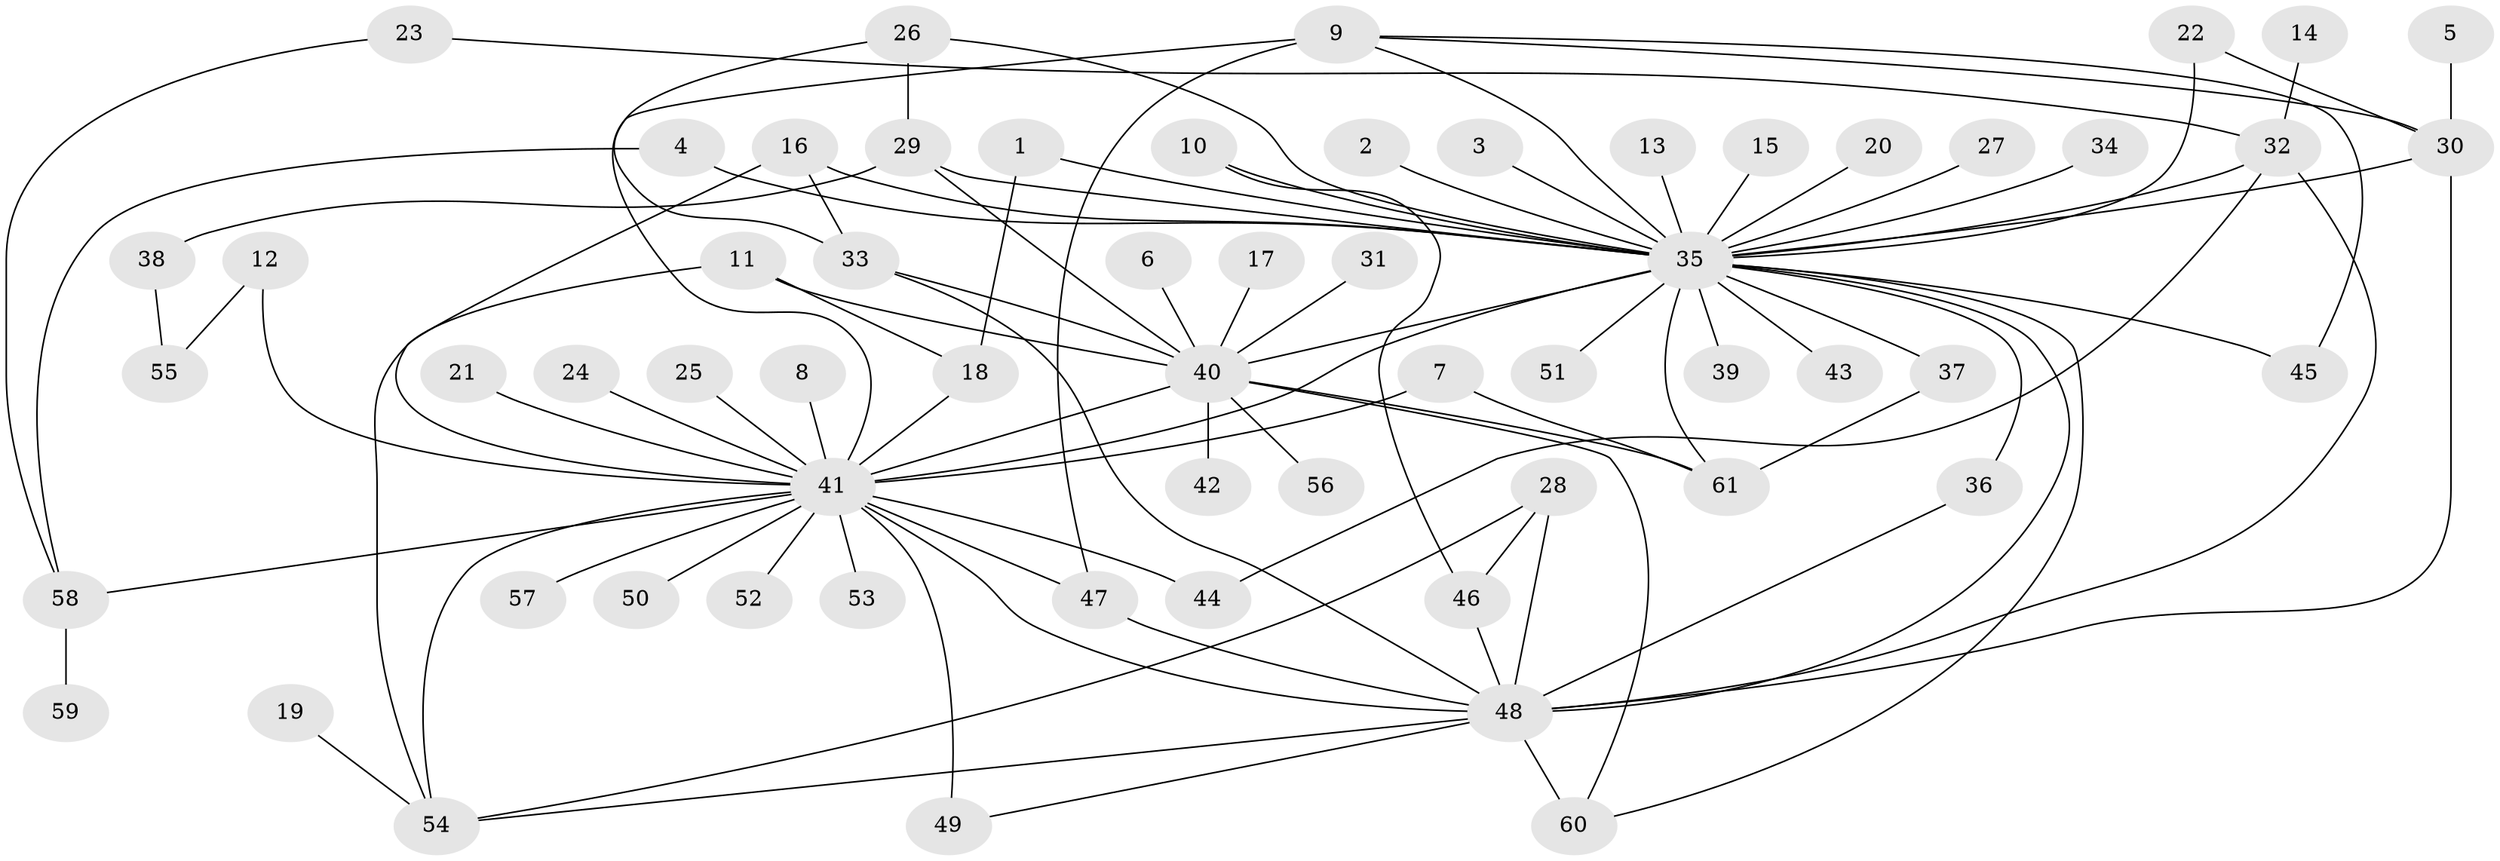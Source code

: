 // original degree distribution, {33: 0.00819672131147541, 2: 0.1885245901639344, 3: 0.14754098360655737, 7: 0.02459016393442623, 29: 0.00819672131147541, 8: 0.01639344262295082, 15: 0.00819672131147541, 4: 0.04918032786885246, 1: 0.5081967213114754, 16: 0.00819672131147541, 5: 0.03278688524590164}
// Generated by graph-tools (version 1.1) at 2025/01/03/09/25 03:01:39]
// undirected, 61 vertices, 94 edges
graph export_dot {
graph [start="1"]
  node [color=gray90,style=filled];
  1;
  2;
  3;
  4;
  5;
  6;
  7;
  8;
  9;
  10;
  11;
  12;
  13;
  14;
  15;
  16;
  17;
  18;
  19;
  20;
  21;
  22;
  23;
  24;
  25;
  26;
  27;
  28;
  29;
  30;
  31;
  32;
  33;
  34;
  35;
  36;
  37;
  38;
  39;
  40;
  41;
  42;
  43;
  44;
  45;
  46;
  47;
  48;
  49;
  50;
  51;
  52;
  53;
  54;
  55;
  56;
  57;
  58;
  59;
  60;
  61;
  1 -- 18 [weight=1.0];
  1 -- 35 [weight=1.0];
  2 -- 35 [weight=1.0];
  3 -- 35 [weight=1.0];
  4 -- 35 [weight=1.0];
  4 -- 58 [weight=1.0];
  5 -- 30 [weight=1.0];
  6 -- 40 [weight=1.0];
  7 -- 41 [weight=1.0];
  7 -- 61 [weight=1.0];
  8 -- 41 [weight=1.0];
  9 -- 30 [weight=1.0];
  9 -- 35 [weight=1.0];
  9 -- 41 [weight=1.0];
  9 -- 45 [weight=1.0];
  9 -- 47 [weight=2.0];
  10 -- 35 [weight=1.0];
  10 -- 46 [weight=1.0];
  11 -- 18 [weight=1.0];
  11 -- 40 [weight=1.0];
  11 -- 54 [weight=1.0];
  12 -- 41 [weight=1.0];
  12 -- 55 [weight=1.0];
  13 -- 35 [weight=1.0];
  14 -- 32 [weight=1.0];
  15 -- 35 [weight=1.0];
  16 -- 33 [weight=1.0];
  16 -- 35 [weight=1.0];
  16 -- 41 [weight=1.0];
  17 -- 40 [weight=1.0];
  18 -- 41 [weight=1.0];
  19 -- 54 [weight=1.0];
  20 -- 35 [weight=1.0];
  21 -- 41 [weight=1.0];
  22 -- 30 [weight=1.0];
  22 -- 35 [weight=1.0];
  23 -- 32 [weight=1.0];
  23 -- 58 [weight=1.0];
  24 -- 41 [weight=1.0];
  25 -- 41 [weight=1.0];
  26 -- 29 [weight=1.0];
  26 -- 33 [weight=1.0];
  26 -- 35 [weight=1.0];
  27 -- 35 [weight=1.0];
  28 -- 46 [weight=1.0];
  28 -- 48 [weight=1.0];
  28 -- 54 [weight=1.0];
  29 -- 35 [weight=1.0];
  29 -- 38 [weight=1.0];
  29 -- 40 [weight=1.0];
  30 -- 35 [weight=1.0];
  30 -- 48 [weight=1.0];
  31 -- 40 [weight=1.0];
  32 -- 35 [weight=1.0];
  32 -- 44 [weight=1.0];
  32 -- 48 [weight=1.0];
  33 -- 40 [weight=1.0];
  33 -- 48 [weight=1.0];
  34 -- 35 [weight=1.0];
  35 -- 36 [weight=1.0];
  35 -- 37 [weight=2.0];
  35 -- 39 [weight=1.0];
  35 -- 40 [weight=1.0];
  35 -- 41 [weight=1.0];
  35 -- 43 [weight=1.0];
  35 -- 45 [weight=1.0];
  35 -- 48 [weight=1.0];
  35 -- 51 [weight=1.0];
  35 -- 60 [weight=1.0];
  35 -- 61 [weight=2.0];
  36 -- 48 [weight=1.0];
  37 -- 61 [weight=1.0];
  38 -- 55 [weight=1.0];
  40 -- 41 [weight=1.0];
  40 -- 42 [weight=1.0];
  40 -- 56 [weight=1.0];
  40 -- 60 [weight=1.0];
  40 -- 61 [weight=2.0];
  41 -- 44 [weight=1.0];
  41 -- 47 [weight=1.0];
  41 -- 48 [weight=1.0];
  41 -- 49 [weight=2.0];
  41 -- 50 [weight=1.0];
  41 -- 52 [weight=1.0];
  41 -- 53 [weight=1.0];
  41 -- 54 [weight=1.0];
  41 -- 57 [weight=1.0];
  41 -- 58 [weight=1.0];
  46 -- 48 [weight=1.0];
  47 -- 48 [weight=2.0];
  48 -- 49 [weight=1.0];
  48 -- 54 [weight=1.0];
  48 -- 60 [weight=2.0];
  58 -- 59 [weight=1.0];
}
